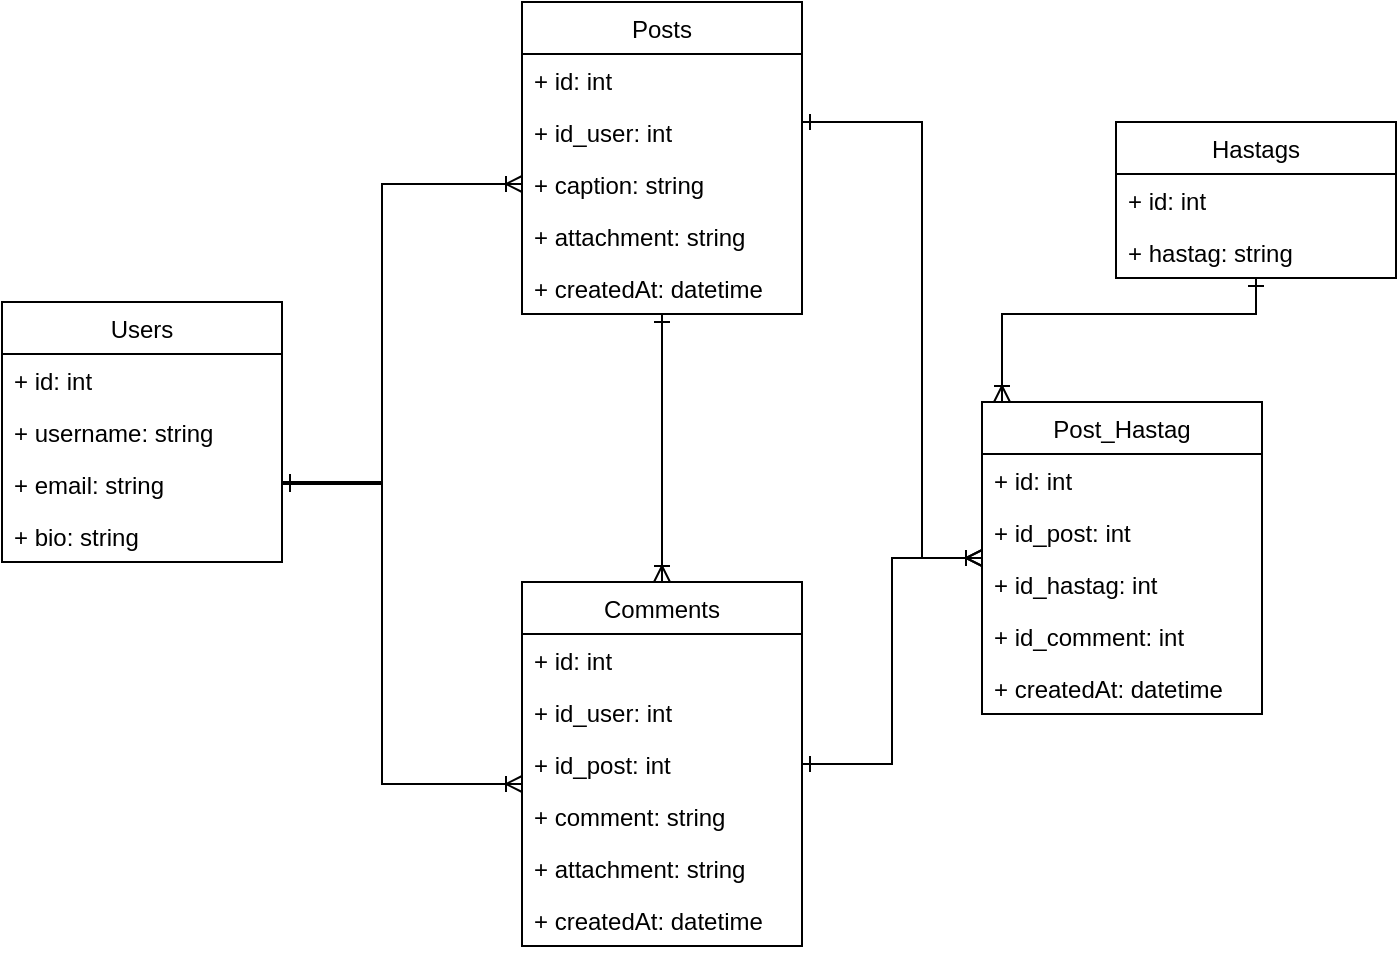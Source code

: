 <mxfile version="14.9.7" type="device"><diagram id="Q6ks0b-1gQx_ShkklaD2" name="Page-1"><mxGraphModel dx="868" dy="482" grid="1" gridSize="10" guides="1" tooltips="1" connect="1" arrows="1" fold="1" page="1" pageScale="1" pageWidth="827" pageHeight="1169" math="0" shadow="0"><root><mxCell id="0"/><mxCell id="1" parent="0"/><mxCell id="PNIp5j2Feyy1-rsOi4hy-33" style="edgeStyle=orthogonalEdgeStyle;rounded=0;orthogonalLoop=1;jettySize=auto;html=1;startArrow=ERone;startFill=0;endArrow=ERoneToMany;endFill=0;" parent="1" source="PNIp5j2Feyy1-rsOi4hy-1" target="PNIp5j2Feyy1-rsOi4hy-26" edge="1"><mxGeometry relative="1" as="geometry"><Array as="points"><mxPoint x="320" y="910"/><mxPoint x="320" y="1061"/></Array></mxGeometry></mxCell><mxCell id="PNIp5j2Feyy1-rsOi4hy-1" value="Users" style="swimlane;fontStyle=0;childLayout=stackLayout;horizontal=1;startSize=26;fillColor=none;horizontalStack=0;resizeParent=1;resizeParentMax=0;resizeLast=0;collapsible=1;marginBottom=0;" parent="1" vertex="1"><mxGeometry x="130" y="820" width="140" height="130" as="geometry"/></mxCell><mxCell id="PNIp5j2Feyy1-rsOi4hy-2" value="+ id: int    " style="text;strokeColor=none;fillColor=none;align=left;verticalAlign=top;spacingLeft=4;spacingRight=4;overflow=hidden;rotatable=0;points=[[0,0.5],[1,0.5]];portConstraint=eastwest;" parent="PNIp5j2Feyy1-rsOi4hy-1" vertex="1"><mxGeometry y="26" width="140" height="26" as="geometry"/></mxCell><mxCell id="PNIp5j2Feyy1-rsOi4hy-3" value="+ username: string" style="text;strokeColor=none;fillColor=none;align=left;verticalAlign=top;spacingLeft=4;spacingRight=4;overflow=hidden;rotatable=0;points=[[0,0.5],[1,0.5]];portConstraint=eastwest;" parent="PNIp5j2Feyy1-rsOi4hy-1" vertex="1"><mxGeometry y="52" width="140" height="26" as="geometry"/></mxCell><mxCell id="PNIp5j2Feyy1-rsOi4hy-4" value="+ email: string" style="text;strokeColor=none;fillColor=none;align=left;verticalAlign=top;spacingLeft=4;spacingRight=4;overflow=hidden;rotatable=0;points=[[0,0.5],[1,0.5]];portConstraint=eastwest;" parent="PNIp5j2Feyy1-rsOi4hy-1" vertex="1"><mxGeometry y="78" width="140" height="26" as="geometry"/></mxCell><mxCell id="PNIp5j2Feyy1-rsOi4hy-5" value="+ bio: string" style="text;strokeColor=none;fillColor=none;align=left;verticalAlign=top;spacingLeft=4;spacingRight=4;overflow=hidden;rotatable=0;points=[[0,0.5],[1,0.5]];portConstraint=eastwest;" parent="PNIp5j2Feyy1-rsOi4hy-1" vertex="1"><mxGeometry y="104" width="140" height="26" as="geometry"/></mxCell><mxCell id="PNIp5j2Feyy1-rsOi4hy-36" style="edgeStyle=orthogonalEdgeStyle;rounded=0;orthogonalLoop=1;jettySize=auto;html=1;startArrow=ERone;startFill=0;endArrow=ERoneToMany;endFill=0;" parent="1" source="PNIp5j2Feyy1-rsOi4hy-7" target="PNIp5j2Feyy1-rsOi4hy-21" edge="1"><mxGeometry relative="1" as="geometry"><Array as="points"><mxPoint x="757" y="826"/><mxPoint x="630" y="826"/></Array></mxGeometry></mxCell><mxCell id="PNIp5j2Feyy1-rsOi4hy-7" value="Hastags" style="swimlane;fontStyle=0;childLayout=stackLayout;horizontal=1;startSize=26;fillColor=none;horizontalStack=0;resizeParent=1;resizeParentMax=0;resizeLast=0;collapsible=1;marginBottom=0;" parent="1" vertex="1"><mxGeometry x="687" y="730" width="140" height="78" as="geometry"/></mxCell><mxCell id="PNIp5j2Feyy1-rsOi4hy-8" value="+ id: int    " style="text;strokeColor=none;fillColor=none;align=left;verticalAlign=top;spacingLeft=4;spacingRight=4;overflow=hidden;rotatable=0;points=[[0,0.5],[1,0.5]];portConstraint=eastwest;" parent="PNIp5j2Feyy1-rsOi4hy-7" vertex="1"><mxGeometry y="26" width="140" height="26" as="geometry"/></mxCell><mxCell id="PNIp5j2Feyy1-rsOi4hy-9" value="+ hastag: string" style="text;strokeColor=none;fillColor=none;align=left;verticalAlign=top;spacingLeft=4;spacingRight=4;overflow=hidden;rotatable=0;points=[[0,0.5],[1,0.5]];portConstraint=eastwest;" parent="PNIp5j2Feyy1-rsOi4hy-7" vertex="1"><mxGeometry y="52" width="140" height="26" as="geometry"/></mxCell><mxCell id="PNIp5j2Feyy1-rsOi4hy-34" style="edgeStyle=orthogonalEdgeStyle;rounded=0;orthogonalLoop=1;jettySize=auto;html=1;startArrow=ERone;startFill=0;endArrow=ERoneToMany;endFill=0;" parent="1" source="PNIp5j2Feyy1-rsOi4hy-14" target="PNIp5j2Feyy1-rsOi4hy-26" edge="1"><mxGeometry relative="1" as="geometry"/></mxCell><mxCell id="PNIp5j2Feyy1-rsOi4hy-35" style="edgeStyle=orthogonalEdgeStyle;rounded=0;orthogonalLoop=1;jettySize=auto;html=1;startArrow=ERone;startFill=0;endArrow=ERoneToMany;endFill=0;" parent="1" source="PNIp5j2Feyy1-rsOi4hy-14" target="PNIp5j2Feyy1-rsOi4hy-21" edge="1"><mxGeometry relative="1" as="geometry"><Array as="points"><mxPoint x="590" y="730"/></Array></mxGeometry></mxCell><mxCell id="PNIp5j2Feyy1-rsOi4hy-14" value="Posts" style="swimlane;fontStyle=0;childLayout=stackLayout;horizontal=1;startSize=26;fillColor=none;horizontalStack=0;resizeParent=1;resizeParentMax=0;resizeLast=0;collapsible=1;marginBottom=0;" parent="1" vertex="1"><mxGeometry x="390" y="670" width="140" height="156" as="geometry"/></mxCell><mxCell id="PNIp5j2Feyy1-rsOi4hy-15" value="+ id: int    " style="text;strokeColor=none;fillColor=none;align=left;verticalAlign=top;spacingLeft=4;spacingRight=4;overflow=hidden;rotatable=0;points=[[0,0.5],[1,0.5]];portConstraint=eastwest;" parent="PNIp5j2Feyy1-rsOi4hy-14" vertex="1"><mxGeometry y="26" width="140" height="26" as="geometry"/></mxCell><mxCell id="PNIp5j2Feyy1-rsOi4hy-16" value="+ id_user: int" style="text;strokeColor=none;fillColor=none;align=left;verticalAlign=top;spacingLeft=4;spacingRight=4;overflow=hidden;rotatable=0;points=[[0,0.5],[1,0.5]];portConstraint=eastwest;" parent="PNIp5j2Feyy1-rsOi4hy-14" vertex="1"><mxGeometry y="52" width="140" height="26" as="geometry"/></mxCell><mxCell id="PNIp5j2Feyy1-rsOi4hy-17" value="+ caption: string" style="text;strokeColor=none;fillColor=none;align=left;verticalAlign=top;spacingLeft=4;spacingRight=4;overflow=hidden;rotatable=0;points=[[0,0.5],[1,0.5]];portConstraint=eastwest;" parent="PNIp5j2Feyy1-rsOi4hy-14" vertex="1"><mxGeometry y="78" width="140" height="26" as="geometry"/></mxCell><mxCell id="PNIp5j2Feyy1-rsOi4hy-18" value="+ attachment: string" style="text;strokeColor=none;fillColor=none;align=left;verticalAlign=top;spacingLeft=4;spacingRight=4;overflow=hidden;rotatable=0;points=[[0,0.5],[1,0.5]];portConstraint=eastwest;" parent="PNIp5j2Feyy1-rsOi4hy-14" vertex="1"><mxGeometry y="104" width="140" height="26" as="geometry"/></mxCell><mxCell id="PNIp5j2Feyy1-rsOi4hy-20" value="+ createdAt: datetime" style="text;strokeColor=none;fillColor=none;align=left;verticalAlign=top;spacingLeft=4;spacingRight=4;overflow=hidden;rotatable=0;points=[[0,0.5],[1,0.5]];portConstraint=eastwest;" parent="PNIp5j2Feyy1-rsOi4hy-14" vertex="1"><mxGeometry y="130" width="140" height="26" as="geometry"/></mxCell><mxCell id="PNIp5j2Feyy1-rsOi4hy-21" value="Post_Hastag" style="swimlane;fontStyle=0;childLayout=stackLayout;horizontal=1;startSize=26;fillColor=none;horizontalStack=0;resizeParent=1;resizeParentMax=0;resizeLast=0;collapsible=1;marginBottom=0;" parent="1" vertex="1"><mxGeometry x="620" y="870" width="140" height="156" as="geometry"/></mxCell><mxCell id="PNIp5j2Feyy1-rsOi4hy-22" value="+ id: int    " style="text;strokeColor=none;fillColor=none;align=left;verticalAlign=top;spacingLeft=4;spacingRight=4;overflow=hidden;rotatable=0;points=[[0,0.5],[1,0.5]];portConstraint=eastwest;" parent="PNIp5j2Feyy1-rsOi4hy-21" vertex="1"><mxGeometry y="26" width="140" height="26" as="geometry"/></mxCell><mxCell id="PNIp5j2Feyy1-rsOi4hy-23" value="+ id_post: int" style="text;strokeColor=none;fillColor=none;align=left;verticalAlign=top;spacingLeft=4;spacingRight=4;overflow=hidden;rotatable=0;points=[[0,0.5],[1,0.5]];portConstraint=eastwest;" parent="PNIp5j2Feyy1-rsOi4hy-21" vertex="1"><mxGeometry y="52" width="140" height="26" as="geometry"/></mxCell><mxCell id="PNIp5j2Feyy1-rsOi4hy-24" value="+ id_hastag: int" style="text;strokeColor=none;fillColor=none;align=left;verticalAlign=top;spacingLeft=4;spacingRight=4;overflow=hidden;rotatable=0;points=[[0,0.5],[1,0.5]];portConstraint=eastwest;" parent="PNIp5j2Feyy1-rsOi4hy-21" vertex="1"><mxGeometry y="78" width="140" height="26" as="geometry"/></mxCell><mxCell id="PNIp5j2Feyy1-rsOi4hy-38" value="+ id_comment: int" style="text;strokeColor=none;fillColor=none;align=left;verticalAlign=top;spacingLeft=4;spacingRight=4;overflow=hidden;rotatable=0;points=[[0,0.5],[1,0.5]];portConstraint=eastwest;" parent="PNIp5j2Feyy1-rsOi4hy-21" vertex="1"><mxGeometry y="104" width="140" height="26" as="geometry"/></mxCell><mxCell id="CiEQGkwI2cEEx8IU7AXI-1" value="+ createdAt: datetime" style="text;strokeColor=none;fillColor=none;align=left;verticalAlign=top;spacingLeft=4;spacingRight=4;overflow=hidden;rotatable=0;points=[[0,0.5],[1,0.5]];portConstraint=eastwest;" vertex="1" parent="PNIp5j2Feyy1-rsOi4hy-21"><mxGeometry y="130" width="140" height="26" as="geometry"/></mxCell><mxCell id="PNIp5j2Feyy1-rsOi4hy-25" style="edgeStyle=orthogonalEdgeStyle;rounded=0;orthogonalLoop=1;jettySize=auto;html=1;endArrow=ERoneToMany;endFill=0;startArrow=ERone;startFill=0;" parent="1" source="PNIp5j2Feyy1-rsOi4hy-4" target="PNIp5j2Feyy1-rsOi4hy-14" edge="1"><mxGeometry relative="1" as="geometry"><Array as="points"><mxPoint x="320" y="911"/><mxPoint x="320" y="761"/></Array></mxGeometry></mxCell><mxCell id="PNIp5j2Feyy1-rsOi4hy-44" style="edgeStyle=orthogonalEdgeStyle;rounded=0;orthogonalLoop=1;jettySize=auto;html=1;startArrow=ERone;startFill=0;endArrow=ERoneToMany;endFill=0;" parent="1" source="PNIp5j2Feyy1-rsOi4hy-26" target="PNIp5j2Feyy1-rsOi4hy-21" edge="1"><mxGeometry relative="1" as="geometry"><mxPoint x="580" y="1035" as="targetPoint"/></mxGeometry></mxCell><mxCell id="PNIp5j2Feyy1-rsOi4hy-26" value="Comments" style="swimlane;fontStyle=0;childLayout=stackLayout;horizontal=1;startSize=26;fillColor=none;horizontalStack=0;resizeParent=1;resizeParentMax=0;resizeLast=0;collapsible=1;marginBottom=0;" parent="1" vertex="1"><mxGeometry x="390" y="960" width="140" height="182" as="geometry"/></mxCell><mxCell id="PNIp5j2Feyy1-rsOi4hy-27" value="+ id: int    " style="text;strokeColor=none;fillColor=none;align=left;verticalAlign=top;spacingLeft=4;spacingRight=4;overflow=hidden;rotatable=0;points=[[0,0.5],[1,0.5]];portConstraint=eastwest;" parent="PNIp5j2Feyy1-rsOi4hy-26" vertex="1"><mxGeometry y="26" width="140" height="26" as="geometry"/></mxCell><mxCell id="PNIp5j2Feyy1-rsOi4hy-28" value="+ id_user: int" style="text;strokeColor=none;fillColor=none;align=left;verticalAlign=top;spacingLeft=4;spacingRight=4;overflow=hidden;rotatable=0;points=[[0,0.5],[1,0.5]];portConstraint=eastwest;" parent="PNIp5j2Feyy1-rsOi4hy-26" vertex="1"><mxGeometry y="52" width="140" height="26" as="geometry"/></mxCell><mxCell id="PNIp5j2Feyy1-rsOi4hy-29" value="+ id_post: int" style="text;strokeColor=none;fillColor=none;align=left;verticalAlign=top;spacingLeft=4;spacingRight=4;overflow=hidden;rotatable=0;points=[[0,0.5],[1,0.5]];portConstraint=eastwest;" parent="PNIp5j2Feyy1-rsOi4hy-26" vertex="1"><mxGeometry y="78" width="140" height="26" as="geometry"/></mxCell><mxCell id="PNIp5j2Feyy1-rsOi4hy-30" value="+ comment: string" style="text;strokeColor=none;fillColor=none;align=left;verticalAlign=top;spacingLeft=4;spacingRight=4;overflow=hidden;rotatable=0;points=[[0,0.5],[1,0.5]];portConstraint=eastwest;" parent="PNIp5j2Feyy1-rsOi4hy-26" vertex="1"><mxGeometry y="104" width="140" height="26" as="geometry"/></mxCell><mxCell id="PNIp5j2Feyy1-rsOi4hy-37" value="+ attachment: string" style="text;strokeColor=none;fillColor=none;align=left;verticalAlign=top;spacingLeft=4;spacingRight=4;overflow=hidden;rotatable=0;points=[[0,0.5],[1,0.5]];portConstraint=eastwest;" parent="PNIp5j2Feyy1-rsOi4hy-26" vertex="1"><mxGeometry y="130" width="140" height="26" as="geometry"/></mxCell><mxCell id="PNIp5j2Feyy1-rsOi4hy-31" value="+ createdAt: datetime" style="text;strokeColor=none;fillColor=none;align=left;verticalAlign=top;spacingLeft=4;spacingRight=4;overflow=hidden;rotatable=0;points=[[0,0.5],[1,0.5]];portConstraint=eastwest;" parent="PNIp5j2Feyy1-rsOi4hy-26" vertex="1"><mxGeometry y="156" width="140" height="26" as="geometry"/></mxCell></root></mxGraphModel></diagram></mxfile>